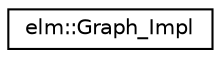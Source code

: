 digraph G
{
  edge [fontname="Helvetica",fontsize="10",labelfontname="Helvetica",labelfontsize="10"];
  node [fontname="Helvetica",fontsize="10",shape=record];
  rankdir="LR";
  Node1 [label="elm::Graph_Impl",height=0.2,width=0.4,color="black", fillcolor="white", style="filled",URL="$structelm_1_1Graph__Impl.html",tooltip="full Graph implementation class"];
}
